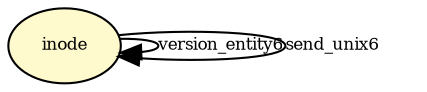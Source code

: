 digraph RGL__DirectedAdjacencyGraph {inode[fontsize = 8,label = "inode",shape = ellipse, fillcolor="#fffacd", style = filled]

inode -> inode[fontsize = 8,label = "version_entity6", color="#000000"]

inode -> inode[fontsize = 8,label = "send_unix6", color="#000000"]

}